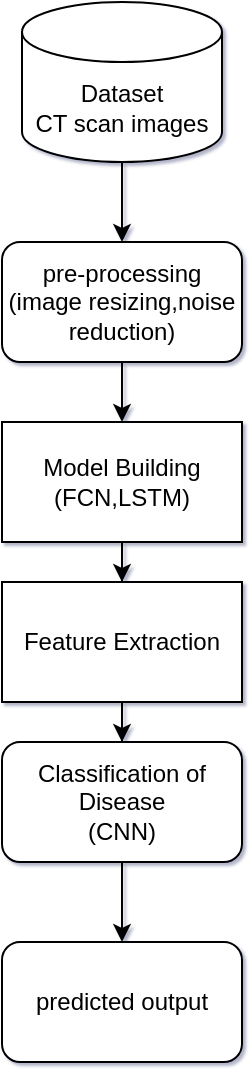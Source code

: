 <mxfile version="22.1.17" type="github">
  <diagram name="Page-1" id="32EJsl6-6kcBErlpcQHA">
    <mxGraphModel dx="880" dy="460" grid="0" gridSize="10" guides="1" tooltips="1" connect="1" arrows="1" fold="1" page="1" pageScale="1" pageWidth="850" pageHeight="1100" background="none" math="0" shadow="1">
      <root>
        <mxCell id="0" />
        <mxCell id="1" parent="0" />
        <mxCell id="M-dSqJtkAvIOzfMbvp_s-4" value="" style="edgeStyle=orthogonalEdgeStyle;rounded=0;orthogonalLoop=1;jettySize=auto;html=1;" parent="1" source="M-dSqJtkAvIOzfMbvp_s-1" target="M-dSqJtkAvIOzfMbvp_s-2" edge="1">
          <mxGeometry relative="1" as="geometry" />
        </mxCell>
        <mxCell id="M-dSqJtkAvIOzfMbvp_s-1" value="Dataset&lt;br&gt;CT scan images" style="shape=cylinder3;whiteSpace=wrap;html=1;boundedLbl=1;backgroundOutline=1;size=15;" parent="1" vertex="1">
          <mxGeometry x="339" y="10" width="100" height="80" as="geometry" />
        </mxCell>
        <mxCell id="M-dSqJtkAvIOzfMbvp_s-6" value="" style="edgeStyle=orthogonalEdgeStyle;rounded=0;orthogonalLoop=1;jettySize=auto;html=1;" parent="1" source="M-dSqJtkAvIOzfMbvp_s-2" target="M-dSqJtkAvIOzfMbvp_s-5" edge="1">
          <mxGeometry relative="1" as="geometry" />
        </mxCell>
        <mxCell id="M-dSqJtkAvIOzfMbvp_s-2" value="pre-processing&lt;br&gt;(image resizing,noise reduction)" style="rounded=1;whiteSpace=wrap;html=1;" parent="1" vertex="1">
          <mxGeometry x="329" y="130" width="120" height="60" as="geometry" />
        </mxCell>
        <mxCell id="M-dSqJtkAvIOzfMbvp_s-8" value="" style="edgeStyle=orthogonalEdgeStyle;rounded=0;orthogonalLoop=1;jettySize=auto;html=1;" parent="1" source="M-dSqJtkAvIOzfMbvp_s-5" target="M-dSqJtkAvIOzfMbvp_s-7" edge="1">
          <mxGeometry relative="1" as="geometry" />
        </mxCell>
        <mxCell id="M-dSqJtkAvIOzfMbvp_s-5" value="Model Building&lt;br&gt;(FCN,LSTM)" style="rounded=0;whiteSpace=wrap;html=1;" parent="1" vertex="1">
          <mxGeometry x="329" y="220" width="120" height="60" as="geometry" />
        </mxCell>
        <mxCell id="4NK9KvIF4oWkT6LROsWA-1" value="" style="edgeStyle=orthogonalEdgeStyle;rounded=0;orthogonalLoop=1;jettySize=auto;html=1;" edge="1" parent="1" source="M-dSqJtkAvIOzfMbvp_s-7" target="M-dSqJtkAvIOzfMbvp_s-9">
          <mxGeometry relative="1" as="geometry" />
        </mxCell>
        <mxCell id="M-dSqJtkAvIOzfMbvp_s-7" value="Feature Extraction" style="rounded=0;whiteSpace=wrap;html=1;" parent="1" vertex="1">
          <mxGeometry x="329" y="300" width="120" height="60" as="geometry" />
        </mxCell>
        <mxCell id="M-dSqJtkAvIOzfMbvp_s-11" value="" style="edgeStyle=orthogonalEdgeStyle;rounded=0;orthogonalLoop=1;jettySize=auto;html=1;" parent="1" source="M-dSqJtkAvIOzfMbvp_s-9" target="M-dSqJtkAvIOzfMbvp_s-10" edge="1">
          <mxGeometry relative="1" as="geometry" />
        </mxCell>
        <mxCell id="M-dSqJtkAvIOzfMbvp_s-9" value="Classification of Disease&lt;br&gt;(CNN)" style="rounded=1;whiteSpace=wrap;html=1;" parent="1" vertex="1">
          <mxGeometry x="329" y="380" width="120" height="60" as="geometry" />
        </mxCell>
        <mxCell id="M-dSqJtkAvIOzfMbvp_s-10" value="predicted output" style="rounded=1;whiteSpace=wrap;html=1;" parent="1" vertex="1">
          <mxGeometry x="329" y="480" width="120" height="60" as="geometry" />
        </mxCell>
      </root>
    </mxGraphModel>
  </diagram>
</mxfile>
